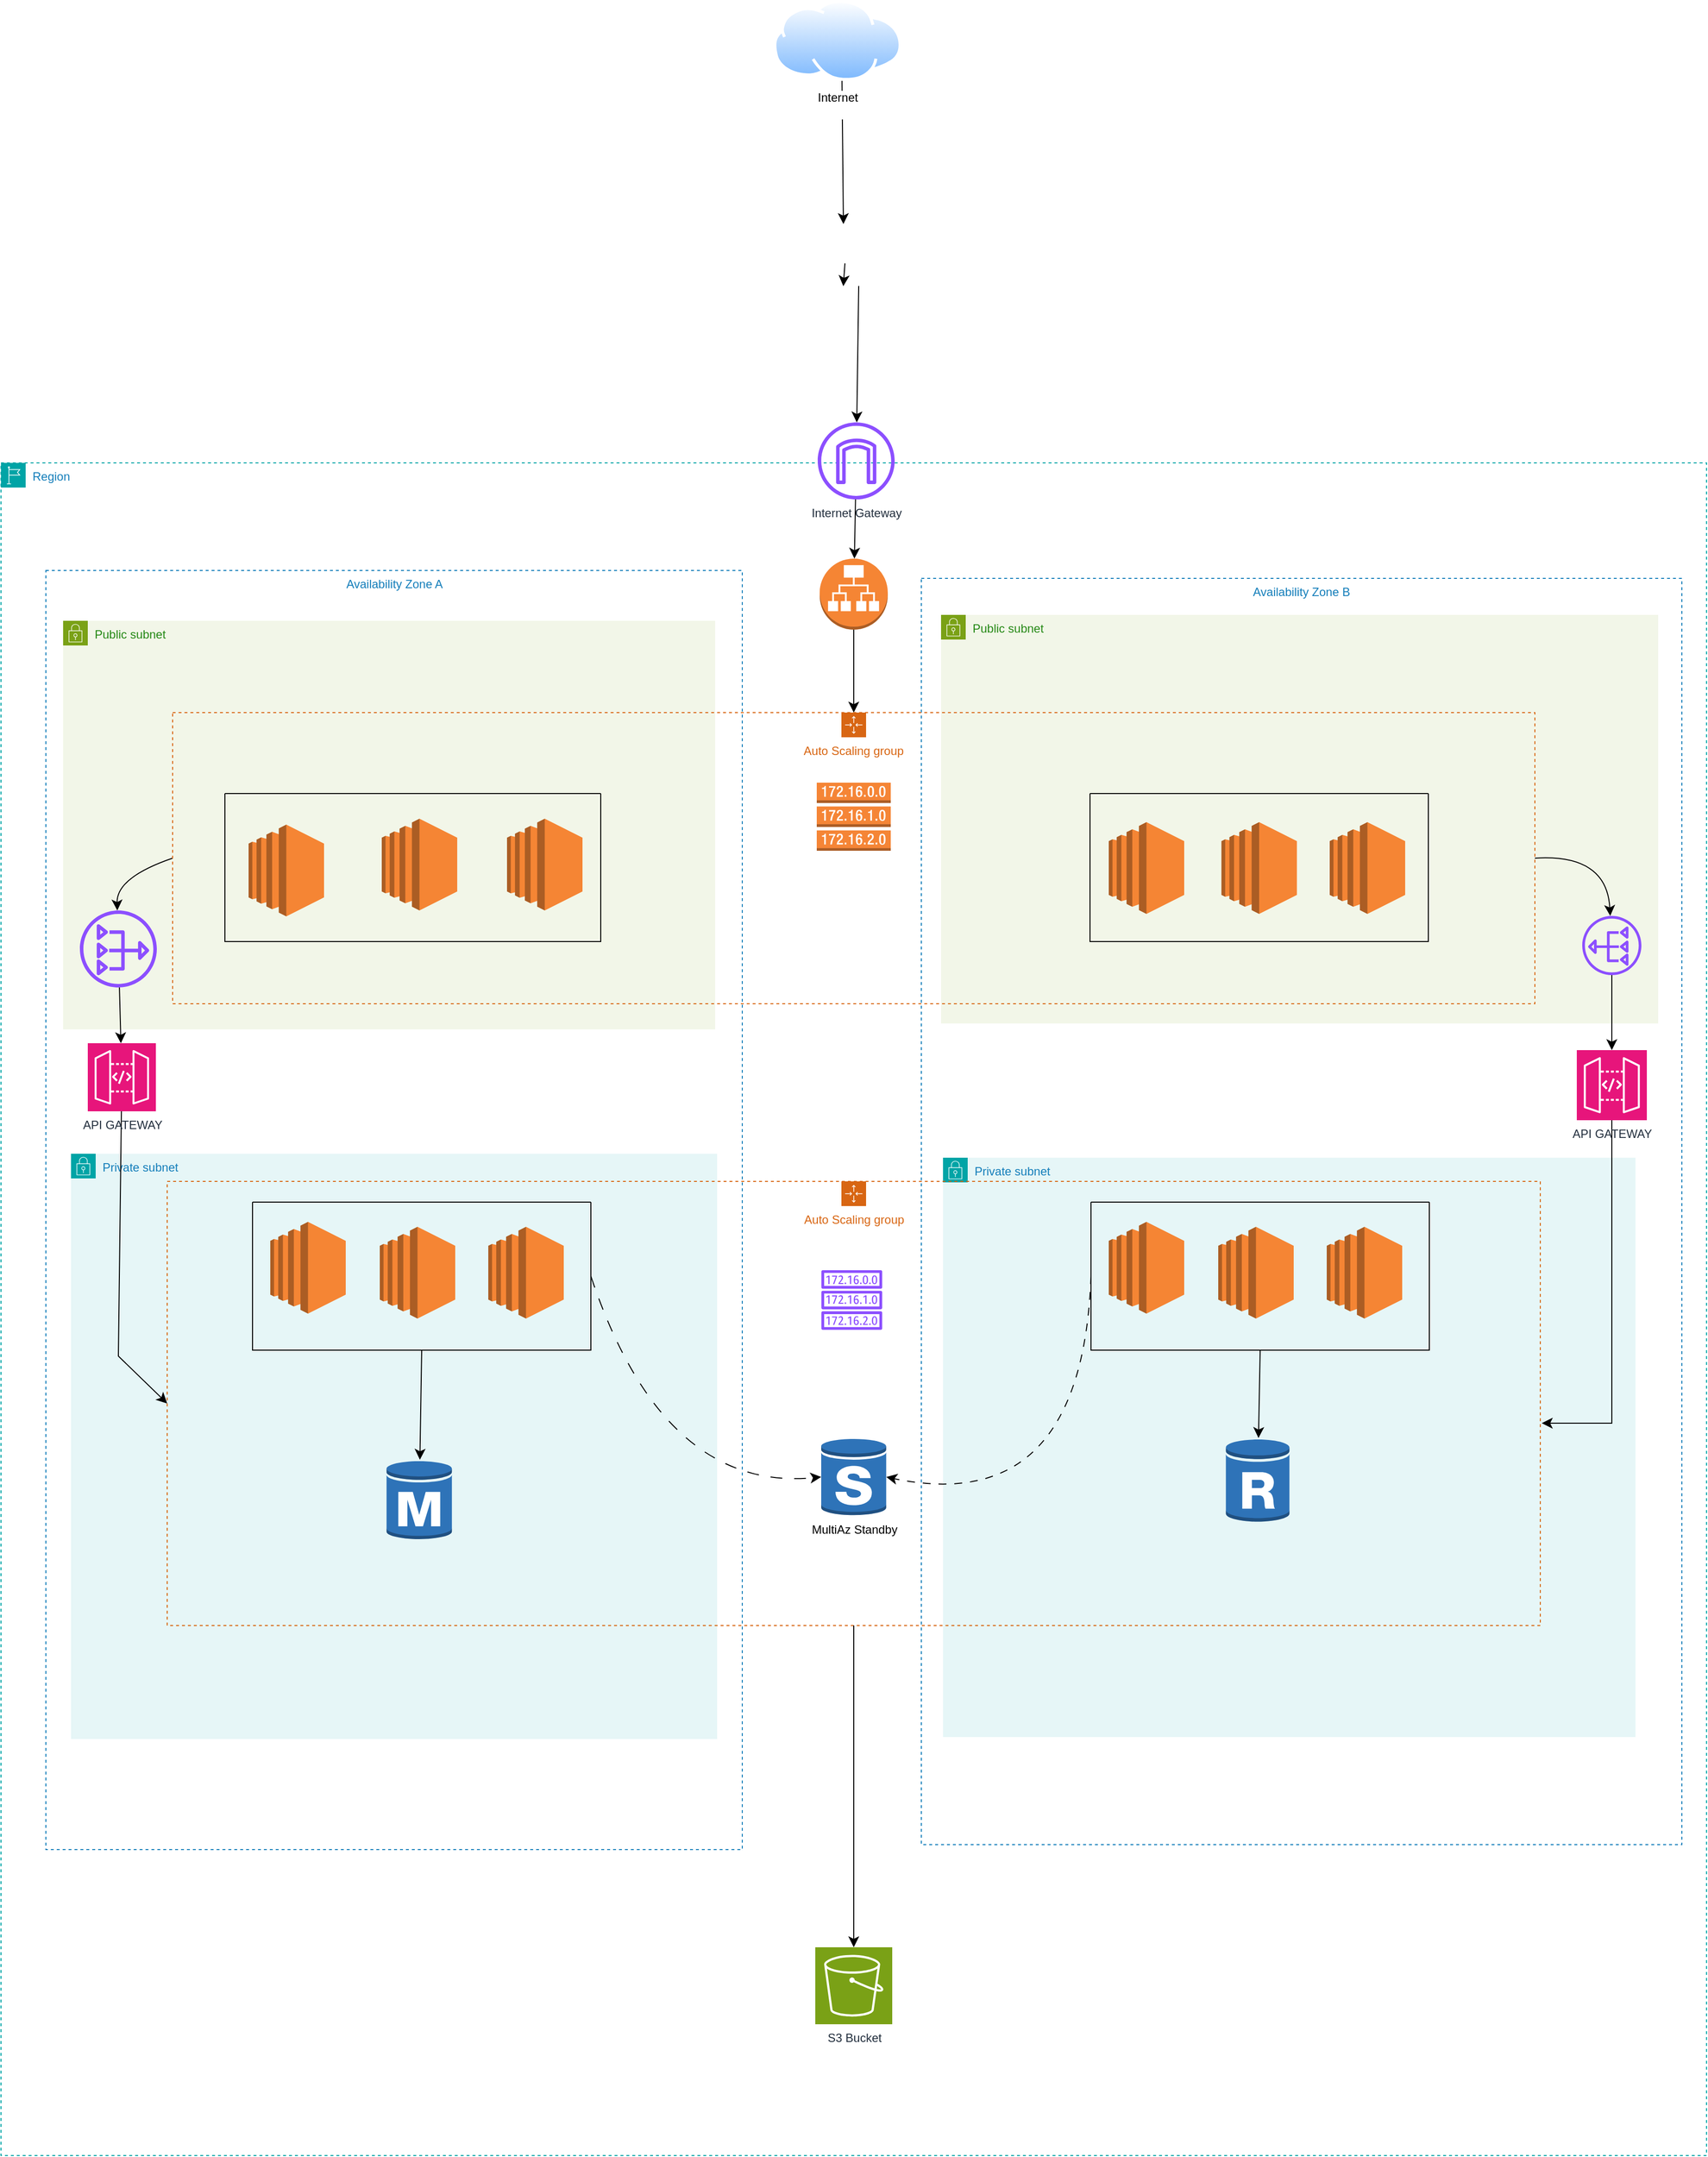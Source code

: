 <mxfile version="24.7.4">
  <diagram name="Page-1" id="AvrR7I-T8kngShXja_Sl">
    <mxGraphModel dx="3691" dy="2780" grid="0" gridSize="10" guides="1" tooltips="1" connect="1" arrows="1" fold="1" page="0" pageScale="1" pageWidth="4681" pageHeight="3300" math="0" shadow="0">
      <root>
        <mxCell id="0" />
        <mxCell id="1" parent="0" />
        <mxCell id="LNBwgK4utnNbtnNtv1Aj-1" value="Region" style="points=[[0,0],[0.25,0],[0.5,0],[0.75,0],[1,0],[1,0.25],[1,0.5],[1,0.75],[1,1],[0.75,1],[0.5,1],[0.25,1],[0,1],[0,0.75],[0,0.5],[0,0.25]];outlineConnect=0;gradientColor=none;html=1;whiteSpace=wrap;fontSize=12;fontStyle=0;container=1;pointerEvents=0;collapsible=0;recursiveResize=0;shape=mxgraph.aws4.group;grIcon=mxgraph.aws4.group_region;strokeColor=#00A4A6;fillColor=none;verticalAlign=top;align=left;spacingLeft=30;fontColor=#147EBA;dashed=1;" vertex="1" parent="1">
          <mxGeometry x="-541" y="-216" width="1729" height="1715" as="geometry" />
        </mxCell>
        <mxCell id="LNBwgK4utnNbtnNtv1Aj-2" value="Availability Zone A" style="fillColor=none;strokeColor=#147EBA;dashed=1;verticalAlign=top;fontStyle=0;fontColor=#147EBA;whiteSpace=wrap;html=1;" vertex="1" parent="LNBwgK4utnNbtnNtv1Aj-1">
          <mxGeometry x="45.5" y="109" width="706" height="1296" as="geometry" />
        </mxCell>
        <mxCell id="LNBwgK4utnNbtnNtv1Aj-3" value="Availability Zone B" style="fillColor=none;strokeColor=#147EBA;dashed=1;verticalAlign=top;fontStyle=0;fontColor=#147EBA;whiteSpace=wrap;html=1;" vertex="1" parent="LNBwgK4utnNbtnNtv1Aj-1">
          <mxGeometry x="933" y="117" width="771" height="1283" as="geometry" />
        </mxCell>
        <mxCell id="LNBwgK4utnNbtnNtv1Aj-16" value="Public subnet" style="points=[[0,0],[0.25,0],[0.5,0],[0.75,0],[1,0],[1,0.25],[1,0.5],[1,0.75],[1,1],[0.75,1],[0.5,1],[0.25,1],[0,1],[0,0.75],[0,0.5],[0,0.25]];outlineConnect=0;gradientColor=none;html=1;whiteSpace=wrap;fontSize=12;fontStyle=0;container=1;pointerEvents=0;collapsible=0;recursiveResize=0;shape=mxgraph.aws4.group;grIcon=mxgraph.aws4.group_security_group;grStroke=0;strokeColor=#7AA116;fillColor=#F2F6E8;verticalAlign=top;align=left;spacingLeft=30;fontColor=#248814;dashed=0;" vertex="1" parent="LNBwgK4utnNbtnNtv1Aj-1">
          <mxGeometry x="953" y="154" width="727" height="414" as="geometry" />
        </mxCell>
        <mxCell id="LNBwgK4utnNbtnNtv1Aj-65" style="edgeStyle=none;curved=1;rounded=0;orthogonalLoop=1;jettySize=auto;html=1;exitX=0.5;exitY=1;exitDx=0;exitDy=0;exitPerimeter=0;entryX=0.5;entryY=0;entryDx=0;entryDy=0;fontSize=12;startSize=8;endSize=8;" edge="1" parent="LNBwgK4utnNbtnNtv1Aj-1" source="LNBwgK4utnNbtnNtv1Aj-11" target="LNBwgK4utnNbtnNtv1Aj-4">
          <mxGeometry relative="1" as="geometry" />
        </mxCell>
        <mxCell id="LNBwgK4utnNbtnNtv1Aj-11" value="" style="outlineConnect=0;dashed=0;verticalLabelPosition=bottom;verticalAlign=top;align=center;html=1;shape=mxgraph.aws3.application_load_balancer;fillColor=#F58534;gradientColor=none;" vertex="1" parent="LNBwgK4utnNbtnNtv1Aj-1">
          <mxGeometry x="830" y="97" width="69" height="72" as="geometry" />
        </mxCell>
        <mxCell id="LNBwgK4utnNbtnNtv1Aj-15" value="Public subnet" style="points=[[0,0],[0.25,0],[0.5,0],[0.75,0],[1,0],[1,0.25],[1,0.5],[1,0.75],[1,1],[0.75,1],[0.5,1],[0.25,1],[0,1],[0,0.75],[0,0.5],[0,0.25]];outlineConnect=0;gradientColor=none;html=1;whiteSpace=wrap;fontSize=12;fontStyle=0;container=1;pointerEvents=0;collapsible=0;recursiveResize=0;shape=mxgraph.aws4.group;grIcon=mxgraph.aws4.group_security_group;grStroke=0;strokeColor=#7AA116;fillColor=#F2F6E8;verticalAlign=top;align=left;spacingLeft=30;fontColor=#248814;dashed=0;" vertex="1" parent="LNBwgK4utnNbtnNtv1Aj-1">
          <mxGeometry x="63" y="160" width="661" height="414" as="geometry" />
        </mxCell>
        <mxCell id="LNBwgK4utnNbtnNtv1Aj-53" style="edgeStyle=none;curved=1;rounded=0;orthogonalLoop=1;jettySize=auto;html=1;exitX=0;exitY=0.5;exitDx=0;exitDy=0;fontSize=12;startSize=8;endSize=8;" edge="1" parent="LNBwgK4utnNbtnNtv1Aj-1" source="LNBwgK4utnNbtnNtv1Aj-4" target="LNBwgK4utnNbtnNtv1Aj-22">
          <mxGeometry relative="1" as="geometry">
            <Array as="points">
              <mxPoint x="117" y="420" />
            </Array>
          </mxGeometry>
        </mxCell>
        <mxCell id="LNBwgK4utnNbtnNtv1Aj-54" style="edgeStyle=none;curved=1;rounded=0;orthogonalLoop=1;jettySize=auto;html=1;exitX=1;exitY=0.5;exitDx=0;exitDy=0;fontSize=12;startSize=8;endSize=8;" edge="1" parent="LNBwgK4utnNbtnNtv1Aj-1" source="LNBwgK4utnNbtnNtv1Aj-4" target="LNBwgK4utnNbtnNtv1Aj-51">
          <mxGeometry relative="1" as="geometry">
            <Array as="points">
              <mxPoint x="1628" y="396" />
            </Array>
          </mxGeometry>
        </mxCell>
        <mxCell id="LNBwgK4utnNbtnNtv1Aj-4" value="Auto Scaling group" style="points=[[0,0],[0.25,0],[0.5,0],[0.75,0],[1,0],[1,0.25],[1,0.5],[1,0.75],[1,1],[0.75,1],[0.5,1],[0.25,1],[0,1],[0,0.75],[0,0.5],[0,0.25]];outlineConnect=0;gradientColor=none;html=1;whiteSpace=wrap;fontSize=12;fontStyle=0;container=1;pointerEvents=0;collapsible=0;recursiveResize=0;shape=mxgraph.aws4.groupCenter;grIcon=mxgraph.aws4.group_auto_scaling_group;grStroke=1;strokeColor=#D86613;fillColor=none;verticalAlign=top;align=center;fontColor=#D86613;dashed=1;spacingTop=25;" vertex="1" parent="LNBwgK4utnNbtnNtv1Aj-1">
          <mxGeometry x="174" y="253" width="1381" height="295" as="geometry" />
        </mxCell>
        <mxCell id="LNBwgK4utnNbtnNtv1Aj-24" value="" style="outlineConnect=0;dashed=0;verticalLabelPosition=bottom;verticalAlign=top;align=center;html=1;shape=mxgraph.aws3.ec2;fillColor=#F58534;gradientColor=none;" vertex="1" parent="LNBwgK4utnNbtnNtv1Aj-4">
          <mxGeometry x="77" y="113.5" width="76.5" height="93" as="geometry" />
        </mxCell>
        <mxCell id="LNBwgK4utnNbtnNtv1Aj-44" value="" style="outlineConnect=0;dashed=0;verticalLabelPosition=bottom;verticalAlign=top;align=center;html=1;shape=mxgraph.aws3.route_table;fillColor=#F58536;gradientColor=none;" vertex="1" parent="LNBwgK4utnNbtnNtv1Aj-4">
          <mxGeometry x="653" y="71" width="75" height="69" as="geometry" />
        </mxCell>
        <mxCell id="LNBwgK4utnNbtnNtv1Aj-19" value="Private subnet" style="points=[[0,0],[0.25,0],[0.5,0],[0.75,0],[1,0],[1,0.25],[1,0.5],[1,0.75],[1,1],[0.75,1],[0.5,1],[0.25,1],[0,1],[0,0.75],[0,0.5],[0,0.25]];outlineConnect=0;gradientColor=none;html=1;whiteSpace=wrap;fontSize=12;fontStyle=0;container=1;pointerEvents=0;collapsible=0;recursiveResize=0;shape=mxgraph.aws4.group;grIcon=mxgraph.aws4.group_security_group;grStroke=0;strokeColor=#00A4A6;fillColor=#E6F6F7;verticalAlign=top;align=left;spacingLeft=30;fontColor=#147EBA;dashed=0;" vertex="1" parent="LNBwgK4utnNbtnNtv1Aj-1">
          <mxGeometry x="71" y="700" width="655" height="593" as="geometry" />
        </mxCell>
        <mxCell id="LNBwgK4utnNbtnNtv1Aj-26" value="" style="outlineConnect=0;dashed=0;verticalLabelPosition=bottom;verticalAlign=top;align=center;html=1;shape=mxgraph.aws3.ec2;fillColor=#F58534;gradientColor=none;" vertex="1" parent="LNBwgK4utnNbtnNtv1Aj-1">
          <mxGeometry x="1123" y="364" width="76.5" height="93" as="geometry" />
        </mxCell>
        <mxCell id="LNBwgK4utnNbtnNtv1Aj-27" value="" style="outlineConnect=0;dashed=0;verticalLabelPosition=bottom;verticalAlign=top;align=center;html=1;shape=mxgraph.aws3.ec2;fillColor=#F58534;gradientColor=none;" vertex="1" parent="LNBwgK4utnNbtnNtv1Aj-1">
          <mxGeometry x="1347" y="364" width="76.5" height="93" as="geometry" />
        </mxCell>
        <mxCell id="LNBwgK4utnNbtnNtv1Aj-25" value="" style="outlineConnect=0;dashed=0;verticalLabelPosition=bottom;verticalAlign=top;align=center;html=1;shape=mxgraph.aws3.ec2;fillColor=#F58534;gradientColor=none;" vertex="1" parent="LNBwgK4utnNbtnNtv1Aj-1">
          <mxGeometry x="386" y="360.5" width="76.5" height="93" as="geometry" />
        </mxCell>
        <mxCell id="LNBwgK4utnNbtnNtv1Aj-28" value="" style="outlineConnect=0;dashed=0;verticalLabelPosition=bottom;verticalAlign=top;align=center;html=1;shape=mxgraph.aws3.ec2;fillColor=#F58534;gradientColor=none;" vertex="1" parent="LNBwgK4utnNbtnNtv1Aj-1">
          <mxGeometry x="513" y="360.5" width="76.5" height="93" as="geometry" />
        </mxCell>
        <mxCell id="LNBwgK4utnNbtnNtv1Aj-42" value="S3 Bucket&lt;div&gt;&lt;br&gt;&lt;/div&gt;" style="sketch=0;points=[[0,0,0],[0.25,0,0],[0.5,0,0],[0.75,0,0],[1,0,0],[0,1,0],[0.25,1,0],[0.5,1,0],[0.75,1,0],[1,1,0],[0,0.25,0],[0,0.5,0],[0,0.75,0],[1,0.25,0],[1,0.5,0],[1,0.75,0]];outlineConnect=0;fontColor=#232F3E;fillColor=#7AA116;strokeColor=#ffffff;dashed=0;verticalLabelPosition=bottom;verticalAlign=top;align=center;html=1;fontSize=12;fontStyle=0;aspect=fixed;shape=mxgraph.aws4.resourceIcon;resIcon=mxgraph.aws4.s3;" vertex="1" parent="LNBwgK4utnNbtnNtv1Aj-1">
          <mxGeometry x="825.5" y="1504" width="78" height="78" as="geometry" />
        </mxCell>
        <mxCell id="LNBwgK4utnNbtnNtv1Aj-50" style="edgeStyle=none;curved=0;rounded=0;orthogonalLoop=1;jettySize=auto;html=1;entryX=0;entryY=0.5;entryDx=0;entryDy=0;fontSize=12;startSize=8;endSize=8;" edge="1" parent="LNBwgK4utnNbtnNtv1Aj-1" source="LNBwgK4utnNbtnNtv1Aj-75" target="LNBwgK4utnNbtnNtv1Aj-10">
          <mxGeometry relative="1" as="geometry">
            <Array as="points">
              <mxPoint x="119" y="905" />
            </Array>
          </mxGeometry>
        </mxCell>
        <mxCell id="LNBwgK4utnNbtnNtv1Aj-22" value="" style="sketch=0;outlineConnect=0;fontColor=#232F3E;gradientColor=none;fillColor=#8C4FFF;strokeColor=none;dashed=0;verticalLabelPosition=bottom;verticalAlign=top;align=center;html=1;fontSize=12;fontStyle=0;aspect=fixed;pointerEvents=1;shape=mxgraph.aws4.nat_gateway;" vertex="1" parent="LNBwgK4utnNbtnNtv1Aj-1">
          <mxGeometry x="80" y="453.5" width="78" height="78" as="geometry" />
        </mxCell>
        <mxCell id="LNBwgK4utnNbtnNtv1Aj-57" value="" style="outlineConnect=0;dashed=0;verticalLabelPosition=bottom;verticalAlign=top;align=center;html=1;shape=mxgraph.aws3.rds_db_instance;fillColor=#2E73B8;gradientColor=none;" vertex="1" parent="LNBwgK4utnNbtnNtv1Aj-1">
          <mxGeometry x="1234" y="924" width="65" height="81" as="geometry" />
        </mxCell>
        <mxCell id="LNBwgK4utnNbtnNtv1Aj-20" value="Private subnet" style="points=[[0,0],[0.25,0],[0.5,0],[0.75,0],[1,0],[1,0.25],[1,0.5],[1,0.75],[1,1],[0.75,1],[0.5,1],[0.25,1],[0,1],[0,0.75],[0,0.5],[0,0.25]];outlineConnect=0;gradientColor=none;html=1;whiteSpace=wrap;fontSize=12;fontStyle=0;container=1;pointerEvents=0;collapsible=0;recursiveResize=0;shape=mxgraph.aws4.group;grIcon=mxgraph.aws4.group_security_group;grStroke=0;strokeColor=#00A4A6;fillColor=#E6F6F7;verticalAlign=top;align=left;spacingLeft=30;fontColor=#147EBA;dashed=0;" vertex="1" parent="LNBwgK4utnNbtnNtv1Aj-1">
          <mxGeometry x="955" y="704" width="702" height="587" as="geometry" />
        </mxCell>
        <mxCell id="LNBwgK4utnNbtnNtv1Aj-10" value="Auto Scaling group" style="points=[[0,0],[0.25,0],[0.5,0],[0.75,0],[1,0],[1,0.25],[1,0.5],[1,0.75],[1,1],[0.75,1],[0.5,1],[0.25,1],[0,1],[0,0.75],[0,0.5],[0,0.25]];outlineConnect=0;gradientColor=none;html=1;whiteSpace=wrap;fontSize=12;fontStyle=0;container=1;pointerEvents=0;collapsible=0;recursiveResize=0;shape=mxgraph.aws4.groupCenter;grIcon=mxgraph.aws4.group_auto_scaling_group;grStroke=1;strokeColor=#D86613;fillColor=none;verticalAlign=top;align=center;fontColor=#D86613;dashed=1;spacingTop=25;" vertex="1" parent="LNBwgK4utnNbtnNtv1Aj-1">
          <mxGeometry x="168.5" y="728" width="1392" height="450" as="geometry" />
        </mxCell>
        <mxCell id="LNBwgK4utnNbtnNtv1Aj-46" value="" style="sketch=0;outlineConnect=0;fontColor=#232F3E;gradientColor=none;fillColor=#8C4FFF;strokeColor=none;dashed=0;verticalLabelPosition=bottom;verticalAlign=top;align=center;html=1;fontSize=12;fontStyle=0;aspect=fixed;pointerEvents=1;shape=mxgraph.aws4.route_table;" vertex="1" parent="LNBwgK4utnNbtnNtv1Aj-10">
          <mxGeometry x="663" y="90" width="62" height="60.41" as="geometry" />
        </mxCell>
        <mxCell id="LNBwgK4utnNbtnNtv1Aj-58" value="MultiAz Standby&lt;div&gt;&lt;br&gt;&lt;/div&gt;" style="outlineConnect=0;dashed=0;verticalLabelPosition=bottom;verticalAlign=top;align=center;html=1;shape=mxgraph.aws3.rds_db_instance_standby_multi_az;fillColor=#2E73B8;gradientColor=none;" vertex="1" parent="LNBwgK4utnNbtnNtv1Aj-10">
          <mxGeometry x="663" y="260" width="66" height="79" as="geometry" />
        </mxCell>
        <mxCell id="LNBwgK4utnNbtnNtv1Aj-56" value="" style="outlineConnect=0;dashed=0;verticalLabelPosition=bottom;verticalAlign=top;align=center;html=1;shape=mxgraph.aws3.rds_db_instance;fillColor=#2E73B8;gradientColor=none;" vertex="1" parent="LNBwgK4utnNbtnNtv1Aj-10">
          <mxGeometry x="222.37" y="282" width="66.25" height="82" as="geometry" />
        </mxCell>
        <mxCell id="LNBwgK4utnNbtnNtv1Aj-68" value="" style="outlineConnect=0;dashed=0;verticalLabelPosition=bottom;verticalAlign=top;align=center;html=1;shape=mxgraph.aws3.rds_db_instance_read_replica;fillColor=#2E73B8;gradientColor=none;" vertex="1" parent="LNBwgK4utnNbtnNtv1Aj-10">
          <mxGeometry x="1073.25" y="260" width="64.5" height="86" as="geometry" />
        </mxCell>
        <mxCell id="LNBwgK4utnNbtnNtv1Aj-82" style="edgeStyle=none;curved=1;rounded=0;orthogonalLoop=1;jettySize=auto;html=1;fontSize=12;startSize=8;endSize=8;" edge="1" parent="LNBwgK4utnNbtnNtv1Aj-1" source="LNBwgK4utnNbtnNtv1Aj-51" target="LNBwgK4utnNbtnNtv1Aj-77">
          <mxGeometry relative="1" as="geometry" />
        </mxCell>
        <mxCell id="LNBwgK4utnNbtnNtv1Aj-51" value="" style="sketch=0;outlineConnect=0;fontColor=#232F3E;gradientColor=none;fillColor=#8C4FFF;strokeColor=none;dashed=0;verticalLabelPosition=bottom;verticalAlign=top;align=center;html=1;fontSize=12;fontStyle=0;aspect=fixed;pointerEvents=1;shape=mxgraph.aws4.nat_gateway;flipH=1;" vertex="1" parent="LNBwgK4utnNbtnNtv1Aj-1">
          <mxGeometry x="1603" y="459" width="60" height="60" as="geometry" />
        </mxCell>
        <mxCell id="LNBwgK4utnNbtnNtv1Aj-74" style="edgeStyle=none;curved=1;rounded=0;orthogonalLoop=1;jettySize=auto;html=1;exitX=0.5;exitY=1;exitDx=0;exitDy=0;entryX=0.5;entryY=0;entryDx=0;entryDy=0;entryPerimeter=0;fontSize=12;startSize=8;endSize=8;" edge="1" parent="LNBwgK4utnNbtnNtv1Aj-1" source="LNBwgK4utnNbtnNtv1Aj-10" target="LNBwgK4utnNbtnNtv1Aj-42">
          <mxGeometry relative="1" as="geometry" />
        </mxCell>
        <mxCell id="LNBwgK4utnNbtnNtv1Aj-75" value="API GATEWAY" style="sketch=0;points=[[0,0,0],[0.25,0,0],[0.5,0,0],[0.75,0,0],[1,0,0],[0,1,0],[0.25,1,0],[0.5,1,0],[0.75,1,0],[1,1,0],[0,0.25,0],[0,0.5,0],[0,0.75,0],[1,0.25,0],[1,0.5,0],[1,0.75,0]];outlineConnect=0;fontColor=#232F3E;fillColor=#E7157B;strokeColor=#ffffff;dashed=0;verticalLabelPosition=bottom;verticalAlign=top;align=center;html=1;fontSize=12;fontStyle=0;aspect=fixed;shape=mxgraph.aws4.resourceIcon;resIcon=mxgraph.aws4.api_gateway;" vertex="1" parent="LNBwgK4utnNbtnNtv1Aj-1">
          <mxGeometry x="88" y="588" width="69" height="69" as="geometry" />
        </mxCell>
        <mxCell id="LNBwgK4utnNbtnNtv1Aj-76" value="" style="edgeStyle=none;curved=0;rounded=0;orthogonalLoop=1;jettySize=auto;html=1;fontSize=12;startSize=8;endSize=8;" edge="1" parent="LNBwgK4utnNbtnNtv1Aj-1" source="LNBwgK4utnNbtnNtv1Aj-22" target="LNBwgK4utnNbtnNtv1Aj-75">
          <mxGeometry relative="1" as="geometry">
            <mxPoint x="-422" y="316" as="sourcePoint" />
            <mxPoint x="-370" y="689" as="targetPoint" />
            <Array as="points" />
          </mxGeometry>
        </mxCell>
        <mxCell id="LNBwgK4utnNbtnNtv1Aj-52" style="edgeStyle=none;curved=0;rounded=0;orthogonalLoop=1;jettySize=auto;html=1;fontSize=12;startSize=8;endSize=8;" edge="1" parent="LNBwgK4utnNbtnNtv1Aj-1" source="LNBwgK4utnNbtnNtv1Aj-77">
          <mxGeometry relative="1" as="geometry">
            <mxPoint x="1627.928" y="599" as="sourcePoint" />
            <mxPoint x="1562" y="973" as="targetPoint" />
            <Array as="points">
              <mxPoint x="1633" y="973" />
            </Array>
          </mxGeometry>
        </mxCell>
        <mxCell id="LNBwgK4utnNbtnNtv1Aj-77" value="API GATEWAY&lt;div&gt;&lt;br&gt;&lt;/div&gt;" style="sketch=0;points=[[0,0,0],[0.25,0,0],[0.5,0,0],[0.75,0,0],[1,0,0],[0,1,0],[0.25,1,0],[0.5,1,0],[0.75,1,0],[1,1,0],[0,0.25,0],[0,0.5,0],[0,0.75,0],[1,0.25,0],[1,0.5,0],[1,0.75,0]];outlineConnect=0;fontColor=#232F3E;fillColor=#E7157B;strokeColor=#ffffff;dashed=0;verticalLabelPosition=bottom;verticalAlign=top;align=center;html=1;fontSize=12;fontStyle=0;aspect=fixed;shape=mxgraph.aws4.resourceIcon;resIcon=mxgraph.aws4.api_gateway;" vertex="1" parent="LNBwgK4utnNbtnNtv1Aj-1">
          <mxGeometry x="1597.5" y="595" width="71" height="71" as="geometry" />
        </mxCell>
        <mxCell id="LNBwgK4utnNbtnNtv1Aj-84" style="edgeStyle=none;curved=1;rounded=0;orthogonalLoop=1;jettySize=auto;html=1;exitX=0.5;exitY=1;exitDx=0;exitDy=0;exitPerimeter=0;fontSize=12;startSize=8;endSize=8;" edge="1" parent="LNBwgK4utnNbtnNtv1Aj-1" source="LNBwgK4utnNbtnNtv1Aj-42" target="LNBwgK4utnNbtnNtv1Aj-42">
          <mxGeometry relative="1" as="geometry" />
        </mxCell>
        <mxCell id="LNBwgK4utnNbtnNtv1Aj-8" value="" style="edgeStyle=none;curved=1;rounded=0;orthogonalLoop=1;jettySize=auto;html=1;fontSize=12;startSize=8;endSize=8;exitX=0.582;exitY=0.996;exitDx=0;exitDy=0;exitPerimeter=0;" edge="1" parent="1" source="LNBwgK4utnNbtnNtv1Aj-47" target="LNBwgK4utnNbtnNtv1Aj-5">
          <mxGeometry relative="1" as="geometry">
            <mxPoint x="314.576" y="-418.16" as="sourcePoint" />
          </mxGeometry>
        </mxCell>
        <mxCell id="LNBwgK4utnNbtnNtv1Aj-9" value="" style="edgeStyle=none;curved=1;rounded=0;orthogonalLoop=1;jettySize=auto;html=1;fontSize=12;startSize=8;endSize=8;enumerate=0;" edge="1" parent="1">
          <mxGeometry relative="1" as="geometry">
            <mxPoint x="311.58" y="-603.101" as="sourcePoint" />
            <mxPoint x="313.026" y="-458" as="targetPoint" />
          </mxGeometry>
        </mxCell>
        <mxCell id="LNBwgK4utnNbtnNtv1Aj-7" value="Internet&lt;div&gt;&lt;br&gt;&lt;/div&gt;" style="image;aspect=fixed;perimeter=ellipsePerimeter;html=1;align=center;shadow=0;dashed=0;spacingTop=3;image=img/lib/active_directory/internet_cloud.svg;" vertex="1" parent="1">
          <mxGeometry x="242" y="-685" width="130" height="81.9" as="geometry" />
        </mxCell>
        <mxCell id="LNBwgK4utnNbtnNtv1Aj-33" value="" style="outlineConnect=0;dashed=0;verticalLabelPosition=bottom;verticalAlign=top;align=center;html=1;shape=mxgraph.aws3.ec2;fillColor=#F58534;gradientColor=none;" vertex="1" parent="1">
          <mxGeometry x="582" y="553" width="76.5" height="93" as="geometry" />
        </mxCell>
        <mxCell id="LNBwgK4utnNbtnNtv1Aj-34" value="" style="outlineConnect=0;dashed=0;verticalLabelPosition=bottom;verticalAlign=top;align=center;html=1;shape=mxgraph.aws3.ec2;fillColor=#F58534;gradientColor=none;" vertex="1" parent="1">
          <mxGeometry x="803" y="558" width="76.5" height="93" as="geometry" />
        </mxCell>
        <mxCell id="LNBwgK4utnNbtnNtv1Aj-35" value="" style="outlineConnect=0;dashed=0;verticalLabelPosition=bottom;verticalAlign=top;align=center;html=1;shape=mxgraph.aws3.ec2;fillColor=#F58534;gradientColor=none;" vertex="1" parent="1">
          <mxGeometry x="693" y="558" width="76.5" height="93" as="geometry" />
        </mxCell>
        <mxCell id="LNBwgK4utnNbtnNtv1Aj-36" value="" style="outlineConnect=0;dashed=0;verticalLabelPosition=bottom;verticalAlign=top;align=center;html=1;shape=mxgraph.aws3.ec2;fillColor=#F58534;gradientColor=none;" vertex="1" parent="1">
          <mxGeometry x="-268" y="553" width="76.5" height="93" as="geometry" />
        </mxCell>
        <mxCell id="LNBwgK4utnNbtnNtv1Aj-37" value="" style="outlineConnect=0;dashed=0;verticalLabelPosition=bottom;verticalAlign=top;align=center;html=1;shape=mxgraph.aws3.ec2;fillColor=#F58534;gradientColor=none;" vertex="1" parent="1">
          <mxGeometry x="-47" y="558" width="76.5" height="93" as="geometry" />
        </mxCell>
        <mxCell id="LNBwgK4utnNbtnNtv1Aj-38" value="" style="outlineConnect=0;dashed=0;verticalLabelPosition=bottom;verticalAlign=top;align=center;html=1;shape=mxgraph.aws3.ec2;fillColor=#F58534;gradientColor=none;" vertex="1" parent="1">
          <mxGeometry x="-157" y="558" width="76.5" height="93" as="geometry" />
        </mxCell>
        <mxCell id="LNBwgK4utnNbtnNtv1Aj-48" value="" style="edgeStyle=none;curved=1;rounded=0;orthogonalLoop=1;jettySize=auto;html=1;fontSize=12;startSize=8;endSize=8;exitX=0.582;exitY=0.996;exitDx=0;exitDy=0;exitPerimeter=0;" edge="1" parent="1" target="LNBwgK4utnNbtnNtv1Aj-47">
          <mxGeometry relative="1" as="geometry">
            <mxPoint x="314.576" y="-418.16" as="sourcePoint" />
            <mxPoint x="314" y="-259" as="targetPoint" />
          </mxGeometry>
        </mxCell>
        <mxCell id="LNBwgK4utnNbtnNtv1Aj-47" value="" style="shape=image;verticalLabelPosition=bottom;labelBackgroundColor=default;verticalAlign=top;aspect=fixed;imageAspect=0;image=https://cf-assets.www.cloudflare.com/slt3lc6tev37/7bIgGp4hk4SFO0o3SBbOKJ/b48185dcf20c579960afad879b25ea11/CF_logo_stacked_blktype.jpg;" vertex="1" parent="1">
          <mxGeometry x="232" y="-451" width="165.86" height="55.98" as="geometry" />
        </mxCell>
        <mxCell id="LNBwgK4utnNbtnNtv1Aj-69" style="edgeStyle=none;curved=1;rounded=0;orthogonalLoop=1;jettySize=auto;html=1;exitX=0.5;exitY=1;exitDx=0;exitDy=0;fontSize=12;startSize=8;endSize=8;" edge="1" parent="1" source="LNBwgK4utnNbtnNtv1Aj-60" target="LNBwgK4utnNbtnNtv1Aj-56">
          <mxGeometry relative="1" as="geometry" />
        </mxCell>
        <mxCell id="LNBwgK4utnNbtnNtv1Aj-60" value="" style="swimlane;startSize=0;" vertex="1" parent="1">
          <mxGeometry x="-286" y="533" width="343" height="150" as="geometry" />
        </mxCell>
        <mxCell id="LNBwgK4utnNbtnNtv1Aj-72" style="edgeStyle=none;curved=1;rounded=0;orthogonalLoop=1;jettySize=auto;html=1;exitX=0.5;exitY=1;exitDx=0;exitDy=0;fontSize=12;startSize=8;endSize=8;" edge="1" parent="1" source="LNBwgK4utnNbtnNtv1Aj-61" target="LNBwgK4utnNbtnNtv1Aj-68">
          <mxGeometry relative="1" as="geometry" />
        </mxCell>
        <mxCell id="LNBwgK4utnNbtnNtv1Aj-61" value="" style="swimlane;startSize=0;" vertex="1" parent="1">
          <mxGeometry x="564" y="533" width="343" height="150" as="geometry" />
        </mxCell>
        <mxCell id="LNBwgK4utnNbtnNtv1Aj-62" value="" style="swimlane;startSize=0;" vertex="1" parent="1">
          <mxGeometry x="563" y="119" width="343" height="150" as="geometry" />
        </mxCell>
        <mxCell id="LNBwgK4utnNbtnNtv1Aj-29" value="" style="outlineConnect=0;dashed=0;verticalLabelPosition=bottom;verticalAlign=top;align=center;html=1;shape=mxgraph.aws3.ec2;fillColor=#F58534;gradientColor=none;" vertex="1" parent="LNBwgK4utnNbtnNtv1Aj-62">
          <mxGeometry x="133.25" y="29" width="76.5" height="93" as="geometry" />
        </mxCell>
        <mxCell id="LNBwgK4utnNbtnNtv1Aj-63" value="" style="swimlane;startSize=0;" vertex="1" parent="1">
          <mxGeometry x="-314" y="119" width="381" height="150" as="geometry" />
        </mxCell>
        <mxCell id="LNBwgK4utnNbtnNtv1Aj-5" value="Internet Gateway" style="sketch=0;outlineConnect=0;fontColor=#232F3E;gradientColor=none;fillColor=#8C4FFF;strokeColor=none;dashed=0;verticalLabelPosition=bottom;verticalAlign=top;align=center;html=1;fontSize=12;fontStyle=0;aspect=fixed;pointerEvents=1;shape=mxgraph.aws4.internet_gateway;" vertex="1" parent="1">
          <mxGeometry x="287" y="-257" width="78" height="78" as="geometry" />
        </mxCell>
        <mxCell id="LNBwgK4utnNbtnNtv1Aj-17" value="" style="edgeStyle=none;curved=1;rounded=0;orthogonalLoop=1;jettySize=auto;html=1;fontSize=12;startSize=8;endSize=8;" edge="1" parent="1" source="LNBwgK4utnNbtnNtv1Aj-5" target="LNBwgK4utnNbtnNtv1Aj-11">
          <mxGeometry relative="1" as="geometry" />
        </mxCell>
        <mxCell id="LNBwgK4utnNbtnNtv1Aj-70" style="edgeStyle=none;curved=1;rounded=0;orthogonalLoop=1;jettySize=auto;html=1;exitX=1;exitY=0.5;exitDx=0;exitDy=0;entryX=0;entryY=0.5;entryDx=0;entryDy=0;entryPerimeter=0;fontSize=12;startSize=8;endSize=8;dashed=1;dashPattern=12 12;" edge="1" parent="1" source="LNBwgK4utnNbtnNtv1Aj-60" target="LNBwgK4utnNbtnNtv1Aj-58">
          <mxGeometry relative="1" as="geometry">
            <Array as="points">
              <mxPoint x="130" y="827" />
            </Array>
          </mxGeometry>
        </mxCell>
        <mxCell id="LNBwgK4utnNbtnNtv1Aj-73" style="edgeStyle=none;curved=1;rounded=0;orthogonalLoop=1;jettySize=auto;html=1;exitX=0;exitY=0.5;exitDx=0;exitDy=0;entryX=1;entryY=0.5;entryDx=0;entryDy=0;entryPerimeter=0;fontSize=12;startSize=8;endSize=8;dashed=1;dashPattern=8 8;" edge="1" parent="1" source="LNBwgK4utnNbtnNtv1Aj-61" target="LNBwgK4utnNbtnNtv1Aj-58">
          <mxGeometry relative="1" as="geometry">
            <Array as="points">
              <mxPoint x="555" y="853" />
            </Array>
          </mxGeometry>
        </mxCell>
      </root>
    </mxGraphModel>
  </diagram>
</mxfile>
